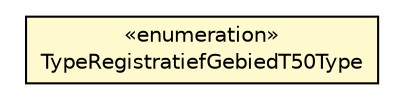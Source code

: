 #!/usr/local/bin/dot
#
# Class diagram 
# Generated by UMLGraph version R5_6-24-gf6e263 (http://www.umlgraph.org/)
#

digraph G {
	edge [fontname="Helvetica",fontsize=10,labelfontname="Helvetica",labelfontsize=10];
	node [fontname="Helvetica",fontsize=10,shape=plaintext];
	nodesep=0.25;
	ranksep=0.5;
	// nl.b3p.topnl.top50nl.TypeRegistratiefGebiedT50Type
	c44116 [label=<<table title="nl.b3p.topnl.top50nl.TypeRegistratiefGebiedT50Type" border="0" cellborder="1" cellspacing="0" cellpadding="2" port="p" bgcolor="lemonChiffon" href="./TypeRegistratiefGebiedT50Type.html">
		<tr><td><table border="0" cellspacing="0" cellpadding="1">
<tr><td align="center" balign="center"> &#171;enumeration&#187; </td></tr>
<tr><td align="center" balign="center"> TypeRegistratiefGebiedT50Type </td></tr>
		</table></td></tr>
		</table>>, URL="./TypeRegistratiefGebiedT50Type.html", fontname="Helvetica", fontcolor="black", fontsize=10.0];
}

